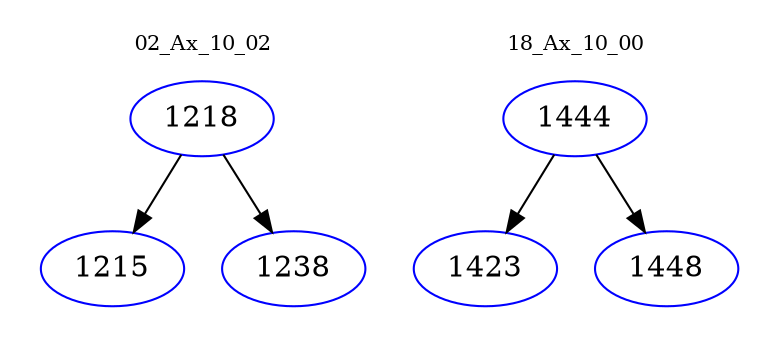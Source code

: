 digraph{
subgraph cluster_0 {
color = white
label = "02_Ax_10_02";
fontsize=10;
T0_1218 [label="1218", color="blue"]
T0_1218 -> T0_1215 [color="black"]
T0_1215 [label="1215", color="blue"]
T0_1218 -> T0_1238 [color="black"]
T0_1238 [label="1238", color="blue"]
}
subgraph cluster_1 {
color = white
label = "18_Ax_10_00";
fontsize=10;
T1_1444 [label="1444", color="blue"]
T1_1444 -> T1_1423 [color="black"]
T1_1423 [label="1423", color="blue"]
T1_1444 -> T1_1448 [color="black"]
T1_1448 [label="1448", color="blue"]
}
}
